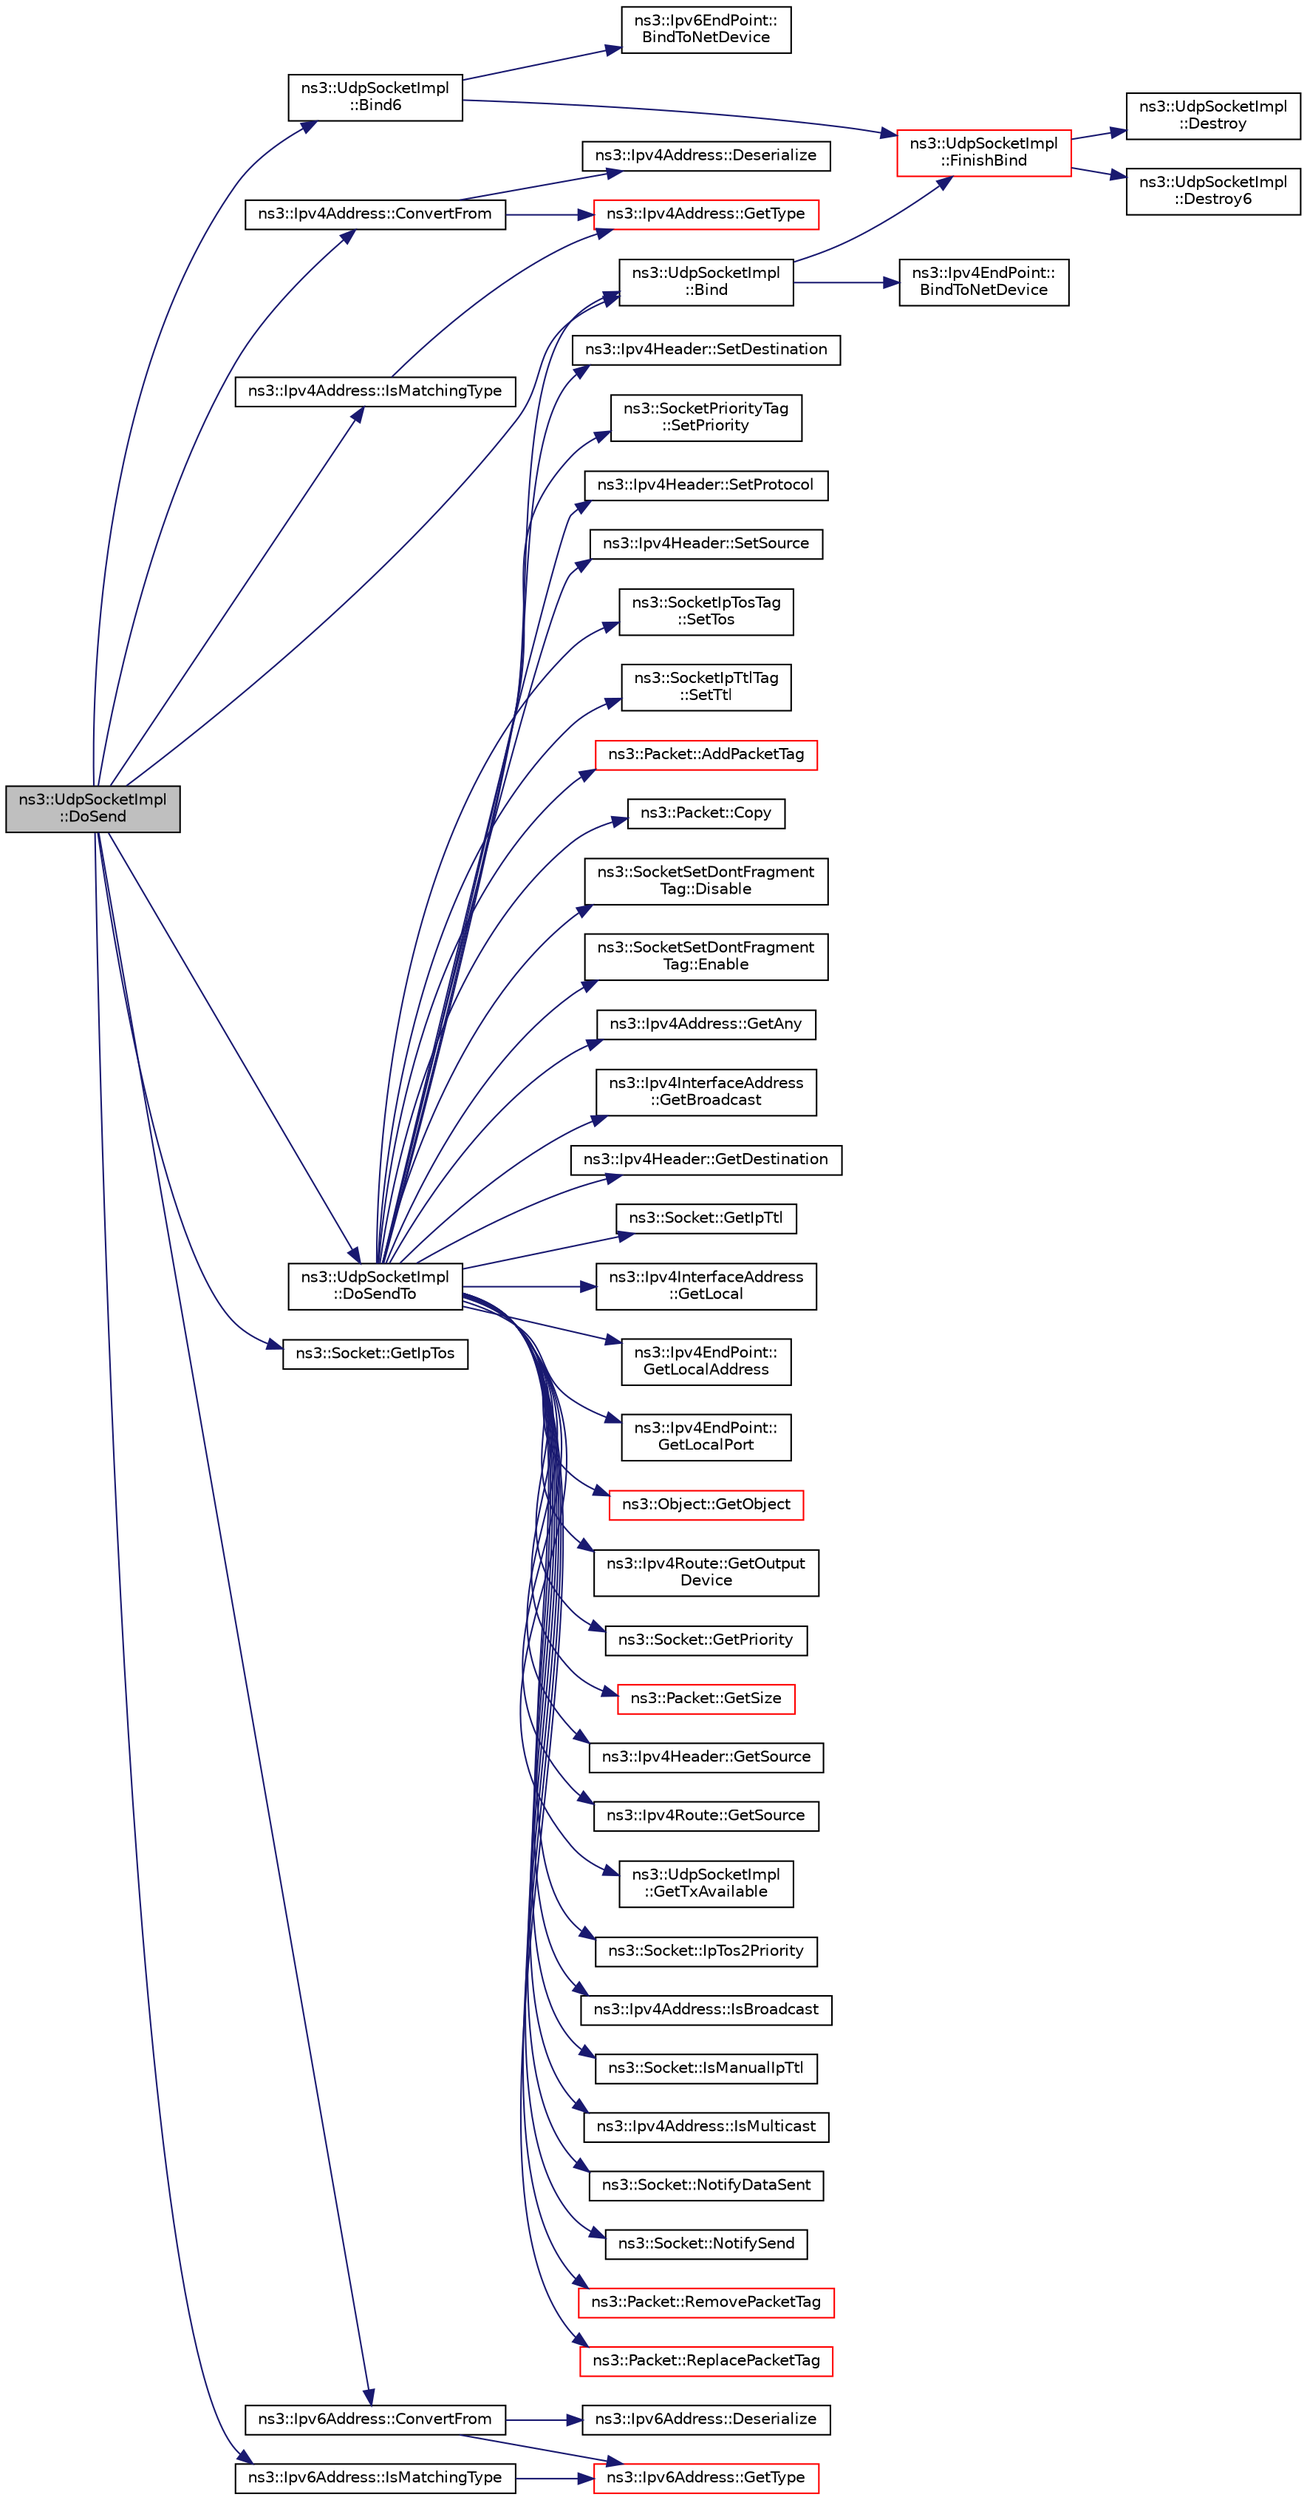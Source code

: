 digraph "ns3::UdpSocketImpl::DoSend"
{
 // LATEX_PDF_SIZE
  edge [fontname="Helvetica",fontsize="10",labelfontname="Helvetica",labelfontsize="10"];
  node [fontname="Helvetica",fontsize="10",shape=record];
  rankdir="LR";
  Node1 [label="ns3::UdpSocketImpl\l::DoSend",height=0.2,width=0.4,color="black", fillcolor="grey75", style="filled", fontcolor="black",tooltip="Send a packet."];
  Node1 -> Node2 [color="midnightblue",fontsize="10",style="solid",fontname="Helvetica"];
  Node2 [label="ns3::UdpSocketImpl\l::Bind",height=0.2,width=0.4,color="black", fillcolor="white", style="filled",URL="$classns3_1_1_udp_socket_impl.html#a02289f4c7fa69580c8426484fe3712c3",tooltip="Allocate a local IPv4 endpoint for this socket."];
  Node2 -> Node3 [color="midnightblue",fontsize="10",style="solid",fontname="Helvetica"];
  Node3 [label="ns3::Ipv4EndPoint::\lBindToNetDevice",height=0.2,width=0.4,color="black", fillcolor="white", style="filled",URL="$classns3_1_1_ipv4_end_point.html#a0f4a3c34e81be074385dbbb7c19e17b6",tooltip="Bind a socket to specific device."];
  Node2 -> Node4 [color="midnightblue",fontsize="10",style="solid",fontname="Helvetica"];
  Node4 [label="ns3::UdpSocketImpl\l::FinishBind",height=0.2,width=0.4,color="red", fillcolor="white", style="filled",URL="$classns3_1_1_udp_socket_impl.html#ab176a2c5ea5e2ba0431a59cbc423c618",tooltip="Finish the binding process."];
  Node4 -> Node5 [color="midnightblue",fontsize="10",style="solid",fontname="Helvetica"];
  Node5 [label="ns3::UdpSocketImpl\l::Destroy",height=0.2,width=0.4,color="black", fillcolor="white", style="filled",URL="$classns3_1_1_udp_socket_impl.html#ab0f9092f8f28c5d246cae63476215fc8",tooltip="Kill this socket by zeroing its attributes (IPv4)"];
  Node4 -> Node6 [color="midnightblue",fontsize="10",style="solid",fontname="Helvetica"];
  Node6 [label="ns3::UdpSocketImpl\l::Destroy6",height=0.2,width=0.4,color="black", fillcolor="white", style="filled",URL="$classns3_1_1_udp_socket_impl.html#a40198099b528e0edbcfa323287c676bd",tooltip="Kill this socket by zeroing its attributes (IPv6)"];
  Node1 -> Node63 [color="midnightblue",fontsize="10",style="solid",fontname="Helvetica"];
  Node63 [label="ns3::UdpSocketImpl\l::Bind6",height=0.2,width=0.4,color="black", fillcolor="white", style="filled",URL="$classns3_1_1_udp_socket_impl.html#a32b33c7a08d81248b1579882cebadcb6",tooltip="Allocate a local IPv6 endpoint for this socket."];
  Node63 -> Node64 [color="midnightblue",fontsize="10",style="solid",fontname="Helvetica"];
  Node64 [label="ns3::Ipv6EndPoint::\lBindToNetDevice",height=0.2,width=0.4,color="black", fillcolor="white", style="filled",URL="$classns3_1_1_ipv6_end_point.html#aa8bfe996727cd7064564a9fbd34cd0f5",tooltip="Bind a socket to specific device."];
  Node63 -> Node4 [color="midnightblue",fontsize="10",style="solid",fontname="Helvetica"];
  Node1 -> Node65 [color="midnightblue",fontsize="10",style="solid",fontname="Helvetica"];
  Node65 [label="ns3::Ipv4Address::ConvertFrom",height=0.2,width=0.4,color="black", fillcolor="white", style="filled",URL="$classns3_1_1_ipv4_address.html#a5fd4a8f0f7bb75e35dad3d401ef4cbc1",tooltip=" "];
  Node65 -> Node66 [color="midnightblue",fontsize="10",style="solid",fontname="Helvetica"];
  Node66 [label="ns3::Ipv4Address::Deserialize",height=0.2,width=0.4,color="black", fillcolor="white", style="filled",URL="$classns3_1_1_ipv4_address.html#ac6e205258d95465ce51c148e51590760",tooltip=" "];
  Node65 -> Node67 [color="midnightblue",fontsize="10",style="solid",fontname="Helvetica"];
  Node67 [label="ns3::Ipv4Address::GetType",height=0.2,width=0.4,color="red", fillcolor="white", style="filled",URL="$classns3_1_1_ipv4_address.html#a2553c778aff2c45c06f03d520cf2a102",tooltip="Get the underlying address type (automatically assigned)."];
  Node1 -> Node69 [color="midnightblue",fontsize="10",style="solid",fontname="Helvetica"];
  Node69 [label="ns3::Ipv6Address::ConvertFrom",height=0.2,width=0.4,color="black", fillcolor="white", style="filled",URL="$classns3_1_1_ipv6_address.html#ac00bc221a0b226b2090d05468aec4b79",tooltip="Convert the Address object into an Ipv6Address ones."];
  Node69 -> Node70 [color="midnightblue",fontsize="10",style="solid",fontname="Helvetica"];
  Node70 [label="ns3::Ipv6Address::Deserialize",height=0.2,width=0.4,color="black", fillcolor="white", style="filled",URL="$classns3_1_1_ipv6_address.html#a5c6a183643ab8f7371bd490ac22c4ffc",tooltip="Deserialize this address."];
  Node69 -> Node71 [color="midnightblue",fontsize="10",style="solid",fontname="Helvetica"];
  Node71 [label="ns3::Ipv6Address::GetType",height=0.2,width=0.4,color="red", fillcolor="white", style="filled",URL="$classns3_1_1_ipv6_address.html#ae6c0f721d13686cbeabe6f377d48b2f9",tooltip="Return the Type of address."];
  Node1 -> Node72 [color="midnightblue",fontsize="10",style="solid",fontname="Helvetica"];
  Node72 [label="ns3::UdpSocketImpl\l::DoSendTo",height=0.2,width=0.4,color="black", fillcolor="white", style="filled",URL="$classns3_1_1_udp_socket_impl.html#a18b22c398f6e9a7806f92b6a3ca7b3e8",tooltip="Send a packet to a specific destination and port (IPv4)"];
  Node72 -> Node10 [color="midnightblue",fontsize="10",style="solid",fontname="Helvetica"];
  Node10 [label="ns3::Packet::AddPacketTag",height=0.2,width=0.4,color="red", fillcolor="white", style="filled",URL="$classns3_1_1_packet.html#ac4a6bcd77e58bdc14c42a7d572d66cc9",tooltip="Add a packet tag."];
  Node72 -> Node2 [color="midnightblue",fontsize="10",style="solid",fontname="Helvetica"];
  Node72 -> Node73 [color="midnightblue",fontsize="10",style="solid",fontname="Helvetica"];
  Node73 [label="ns3::Packet::Copy",height=0.2,width=0.4,color="black", fillcolor="white", style="filled",URL="$classns3_1_1_packet.html#afb38be706cfc761bc1c0591f595fc1b7",tooltip="performs a COW copy of the packet."];
  Node72 -> Node74 [color="midnightblue",fontsize="10",style="solid",fontname="Helvetica"];
  Node74 [label="ns3::SocketSetDontFragment\lTag::Disable",height=0.2,width=0.4,color="black", fillcolor="white", style="filled",URL="$classns3_1_1_socket_set_dont_fragment_tag.html#a51700538af5f6c83bdb1677306b52b1f",tooltip="Disables the DF (Don't Fragment) flag."];
  Node72 -> Node75 [color="midnightblue",fontsize="10",style="solid",fontname="Helvetica"];
  Node75 [label="ns3::SocketSetDontFragment\lTag::Enable",height=0.2,width=0.4,color="black", fillcolor="white", style="filled",URL="$classns3_1_1_socket_set_dont_fragment_tag.html#acb517ca05b009a3d65ae4d1fbc19ee6b",tooltip="Enables the DF (Don't Fragment) flag."];
  Node72 -> Node76 [color="midnightblue",fontsize="10",style="solid",fontname="Helvetica"];
  Node76 [label="ns3::Ipv4Address::GetAny",height=0.2,width=0.4,color="black", fillcolor="white", style="filled",URL="$classns3_1_1_ipv4_address.html#a7a39b330c8e701183a411d5779fca1a4",tooltip=" "];
  Node72 -> Node77 [color="midnightblue",fontsize="10",style="solid",fontname="Helvetica"];
  Node77 [label="ns3::Ipv4InterfaceAddress\l::GetBroadcast",height=0.2,width=0.4,color="black", fillcolor="white", style="filled",URL="$classns3_1_1_ipv4_interface_address.html#a0e5cce17152b2da10066c238e2212a3f",tooltip="Get the broadcast address."];
  Node72 -> Node21 [color="midnightblue",fontsize="10",style="solid",fontname="Helvetica"];
  Node21 [label="ns3::Ipv4Header::GetDestination",height=0.2,width=0.4,color="black", fillcolor="white", style="filled",URL="$classns3_1_1_ipv4_header.html#a85daf48f0effc6bce6cb5c66bf4e1576",tooltip=" "];
  Node72 -> Node78 [color="midnightblue",fontsize="10",style="solid",fontname="Helvetica"];
  Node78 [label="ns3::Socket::GetIpTtl",height=0.2,width=0.4,color="black", fillcolor="white", style="filled",URL="$classns3_1_1_socket.html#aa011b2209f53069d1bb6f12d6489414f",tooltip="Query the value of IP Time to Live field of this socket."];
  Node72 -> Node79 [color="midnightblue",fontsize="10",style="solid",fontname="Helvetica"];
  Node79 [label="ns3::Ipv4InterfaceAddress\l::GetLocal",height=0.2,width=0.4,color="black", fillcolor="white", style="filled",URL="$classns3_1_1_ipv4_interface_address.html#a6d04c0c9e2a4ab8a9d73c5edf7a93072",tooltip="Get the local address."];
  Node72 -> Node80 [color="midnightblue",fontsize="10",style="solid",fontname="Helvetica"];
  Node80 [label="ns3::Ipv4EndPoint::\lGetLocalAddress",height=0.2,width=0.4,color="black", fillcolor="white", style="filled",URL="$classns3_1_1_ipv4_end_point.html#ae08283e26ace5880c3172ea5d803b6f8",tooltip="Get the local address."];
  Node72 -> Node81 [color="midnightblue",fontsize="10",style="solid",fontname="Helvetica"];
  Node81 [label="ns3::Ipv4EndPoint::\lGetLocalPort",height=0.2,width=0.4,color="black", fillcolor="white", style="filled",URL="$classns3_1_1_ipv4_end_point.html#aab137f64770abf94f0b8a81217a0b106",tooltip="Get the local port."];
  Node72 -> Node82 [color="midnightblue",fontsize="10",style="solid",fontname="Helvetica"];
  Node82 [label="ns3::Object::GetObject",height=0.2,width=0.4,color="red", fillcolor="white", style="filled",URL="$classns3_1_1_object.html#ad21f5401ff705cd29c37f931ea3afc18",tooltip="Get a pointer to the requested aggregated Object."];
  Node72 -> Node96 [color="midnightblue",fontsize="10",style="solid",fontname="Helvetica"];
  Node96 [label="ns3::Ipv4Route::GetOutput\lDevice",height=0.2,width=0.4,color="black", fillcolor="white", style="filled",URL="$classns3_1_1_ipv4_route.html#a3b97b4f70af0c22cb01ea7e2733367ee",tooltip=" "];
  Node72 -> Node97 [color="midnightblue",fontsize="10",style="solid",fontname="Helvetica"];
  Node97 [label="ns3::Socket::GetPriority",height=0.2,width=0.4,color="black", fillcolor="white", style="filled",URL="$classns3_1_1_socket.html#a0f7c9448fb07c84952735c7b1fb170ba",tooltip="Query the priority value of this socket."];
  Node72 -> Node23 [color="midnightblue",fontsize="10",style="solid",fontname="Helvetica"];
  Node23 [label="ns3::Packet::GetSize",height=0.2,width=0.4,color="red", fillcolor="white", style="filled",URL="$classns3_1_1_packet.html#afff7cb1ff518ee6dc0d424e10a5ad6ec",tooltip="Returns the the size in bytes of the packet (including the zero-filled initial payload)."];
  Node72 -> Node25 [color="midnightblue",fontsize="10",style="solid",fontname="Helvetica"];
  Node25 [label="ns3::Ipv4Header::GetSource",height=0.2,width=0.4,color="black", fillcolor="white", style="filled",URL="$classns3_1_1_ipv4_header.html#a542b0328f3ab54ae39d56cdc24f8403f",tooltip=" "];
  Node72 -> Node98 [color="midnightblue",fontsize="10",style="solid",fontname="Helvetica"];
  Node98 [label="ns3::Ipv4Route::GetSource",height=0.2,width=0.4,color="black", fillcolor="white", style="filled",URL="$classns3_1_1_ipv4_route.html#a27a01c8d6ad6d36e55062bb619cdf516",tooltip=" "];
  Node72 -> Node99 [color="midnightblue",fontsize="10",style="solid",fontname="Helvetica"];
  Node99 [label="ns3::UdpSocketImpl\l::GetTxAvailable",height=0.2,width=0.4,color="black", fillcolor="white", style="filled",URL="$classns3_1_1_udp_socket_impl.html#a2cbcf61ffd8b4d2e14f0c5e29e5392a8",tooltip="Returns the number of bytes which can be sent in a single call to Send."];
  Node72 -> Node100 [color="midnightblue",fontsize="10",style="solid",fontname="Helvetica"];
  Node100 [label="ns3::Socket::IpTos2Priority",height=0.2,width=0.4,color="black", fillcolor="white", style="filled",URL="$classns3_1_1_socket.html#a81564620cc94d291f1dc5d79b2f13b4a",tooltip="Return the priority corresponding to a given TOS value."];
  Node72 -> Node101 [color="midnightblue",fontsize="10",style="solid",fontname="Helvetica"];
  Node101 [label="ns3::Ipv4Address::IsBroadcast",height=0.2,width=0.4,color="black", fillcolor="white", style="filled",URL="$classns3_1_1_ipv4_address.html#a79a1d91f0cfdb52f3b89cee50811af04",tooltip=" "];
  Node72 -> Node102 [color="midnightblue",fontsize="10",style="solid",fontname="Helvetica"];
  Node102 [label="ns3::Socket::IsManualIpTtl",height=0.2,width=0.4,color="black", fillcolor="white", style="filled",URL="$classns3_1_1_socket.html#a8fca162a145f79174fb94616acc91908",tooltip="Checks if the socket has a specific IPv4 TTL set."];
  Node72 -> Node103 [color="midnightblue",fontsize="10",style="solid",fontname="Helvetica"];
  Node103 [label="ns3::Ipv4Address::IsMulticast",height=0.2,width=0.4,color="black", fillcolor="white", style="filled",URL="$classns3_1_1_ipv4_address.html#a3a39d50664243b7e37a1244bb03b4ec2",tooltip=" "];
  Node72 -> Node104 [color="midnightblue",fontsize="10",style="solid",fontname="Helvetica"];
  Node104 [label="ns3::Socket::NotifyDataSent",height=0.2,width=0.4,color="black", fillcolor="white", style="filled",URL="$classns3_1_1_socket.html#ae478fc503f7041a1da5e9db361f1ae20",tooltip="Notify through the callback (if set) that some data have been sent."];
  Node72 -> Node105 [color="midnightblue",fontsize="10",style="solid",fontname="Helvetica"];
  Node105 [label="ns3::Socket::NotifySend",height=0.2,width=0.4,color="black", fillcolor="white", style="filled",URL="$classns3_1_1_socket.html#a34cd5de5b9feeadd6ba8973b954c3d5f",tooltip="Notify through the callback (if set) that some data have been sent."];
  Node72 -> Node32 [color="midnightblue",fontsize="10",style="solid",fontname="Helvetica"];
  Node32 [label="ns3::Packet::RemovePacketTag",height=0.2,width=0.4,color="red", fillcolor="white", style="filled",URL="$classns3_1_1_packet.html#a078fe922d976a417ab25ba2f3c2fd667",tooltip="Remove a packet tag."];
  Node72 -> Node106 [color="midnightblue",fontsize="10",style="solid",fontname="Helvetica"];
  Node106 [label="ns3::Packet::ReplacePacketTag",height=0.2,width=0.4,color="red", fillcolor="white", style="filled",URL="$classns3_1_1_packet.html#afb014ae9f4adddbfc51c64b085bfd405",tooltip="Replace the value of a packet tag."];
  Node72 -> Node109 [color="midnightblue",fontsize="10",style="solid",fontname="Helvetica"];
  Node109 [label="ns3::Ipv4Header::SetDestination",height=0.2,width=0.4,color="black", fillcolor="white", style="filled",URL="$classns3_1_1_ipv4_header.html#a154e584fb5418de7a5ce34dbb852de02",tooltip=" "];
  Node72 -> Node110 [color="midnightblue",fontsize="10",style="solid",fontname="Helvetica"];
  Node110 [label="ns3::SocketPriorityTag\l::SetPriority",height=0.2,width=0.4,color="black", fillcolor="white", style="filled",URL="$classns3_1_1_socket_priority_tag.html#aca4be6f3e7c133189a76171488be5cf4",tooltip="Set the tag's priority."];
  Node72 -> Node111 [color="midnightblue",fontsize="10",style="solid",fontname="Helvetica"];
  Node111 [label="ns3::Ipv4Header::SetProtocol",height=0.2,width=0.4,color="black", fillcolor="white", style="filled",URL="$classns3_1_1_ipv4_header.html#aca424df8132b7717fb4c315fcb4ce4bf",tooltip=" "];
  Node72 -> Node112 [color="midnightblue",fontsize="10",style="solid",fontname="Helvetica"];
  Node112 [label="ns3::Ipv4Header::SetSource",height=0.2,width=0.4,color="black", fillcolor="white", style="filled",URL="$classns3_1_1_ipv4_header.html#af3c8c140e302ec4aa1dc885ce1dcc070",tooltip=" "];
  Node72 -> Node39 [color="midnightblue",fontsize="10",style="solid",fontname="Helvetica"];
  Node39 [label="ns3::SocketIpTosTag\l::SetTos",height=0.2,width=0.4,color="black", fillcolor="white", style="filled",URL="$classns3_1_1_socket_ip_tos_tag.html#a9cd4bdabf70e52ebd36062461c743cd7",tooltip="Set the tag's TOS."];
  Node72 -> Node41 [color="midnightblue",fontsize="10",style="solid",fontname="Helvetica"];
  Node41 [label="ns3::SocketIpTtlTag\l::SetTtl",height=0.2,width=0.4,color="black", fillcolor="white", style="filled",URL="$classns3_1_1_socket_ip_ttl_tag.html#a48f236b4dde3533b9ab16372cf6c5237",tooltip="Set the tag's TTL."];
  Node1 -> Node113 [color="midnightblue",fontsize="10",style="solid",fontname="Helvetica"];
  Node113 [label="ns3::Socket::GetIpTos",height=0.2,width=0.4,color="black", fillcolor="white", style="filled",URL="$classns3_1_1_socket.html#aebd8182742d7664e529eb43ee767f8bc",tooltip="Query the value of IP Type of Service of this socket."];
  Node1 -> Node114 [color="midnightblue",fontsize="10",style="solid",fontname="Helvetica"];
  Node114 [label="ns3::Ipv4Address::IsMatchingType",height=0.2,width=0.4,color="black", fillcolor="white", style="filled",URL="$classns3_1_1_ipv4_address.html#a7129db5e08739783b300976d28c0ced3",tooltip=" "];
  Node114 -> Node67 [color="midnightblue",fontsize="10",style="solid",fontname="Helvetica"];
  Node1 -> Node115 [color="midnightblue",fontsize="10",style="solid",fontname="Helvetica"];
  Node115 [label="ns3::Ipv6Address::IsMatchingType",height=0.2,width=0.4,color="black", fillcolor="white", style="filled",URL="$classns3_1_1_ipv6_address.html#adbe329370b5a8f7c0f48659d6439dfd1",tooltip="If the Address matches the type."];
  Node115 -> Node71 [color="midnightblue",fontsize="10",style="solid",fontname="Helvetica"];
}
